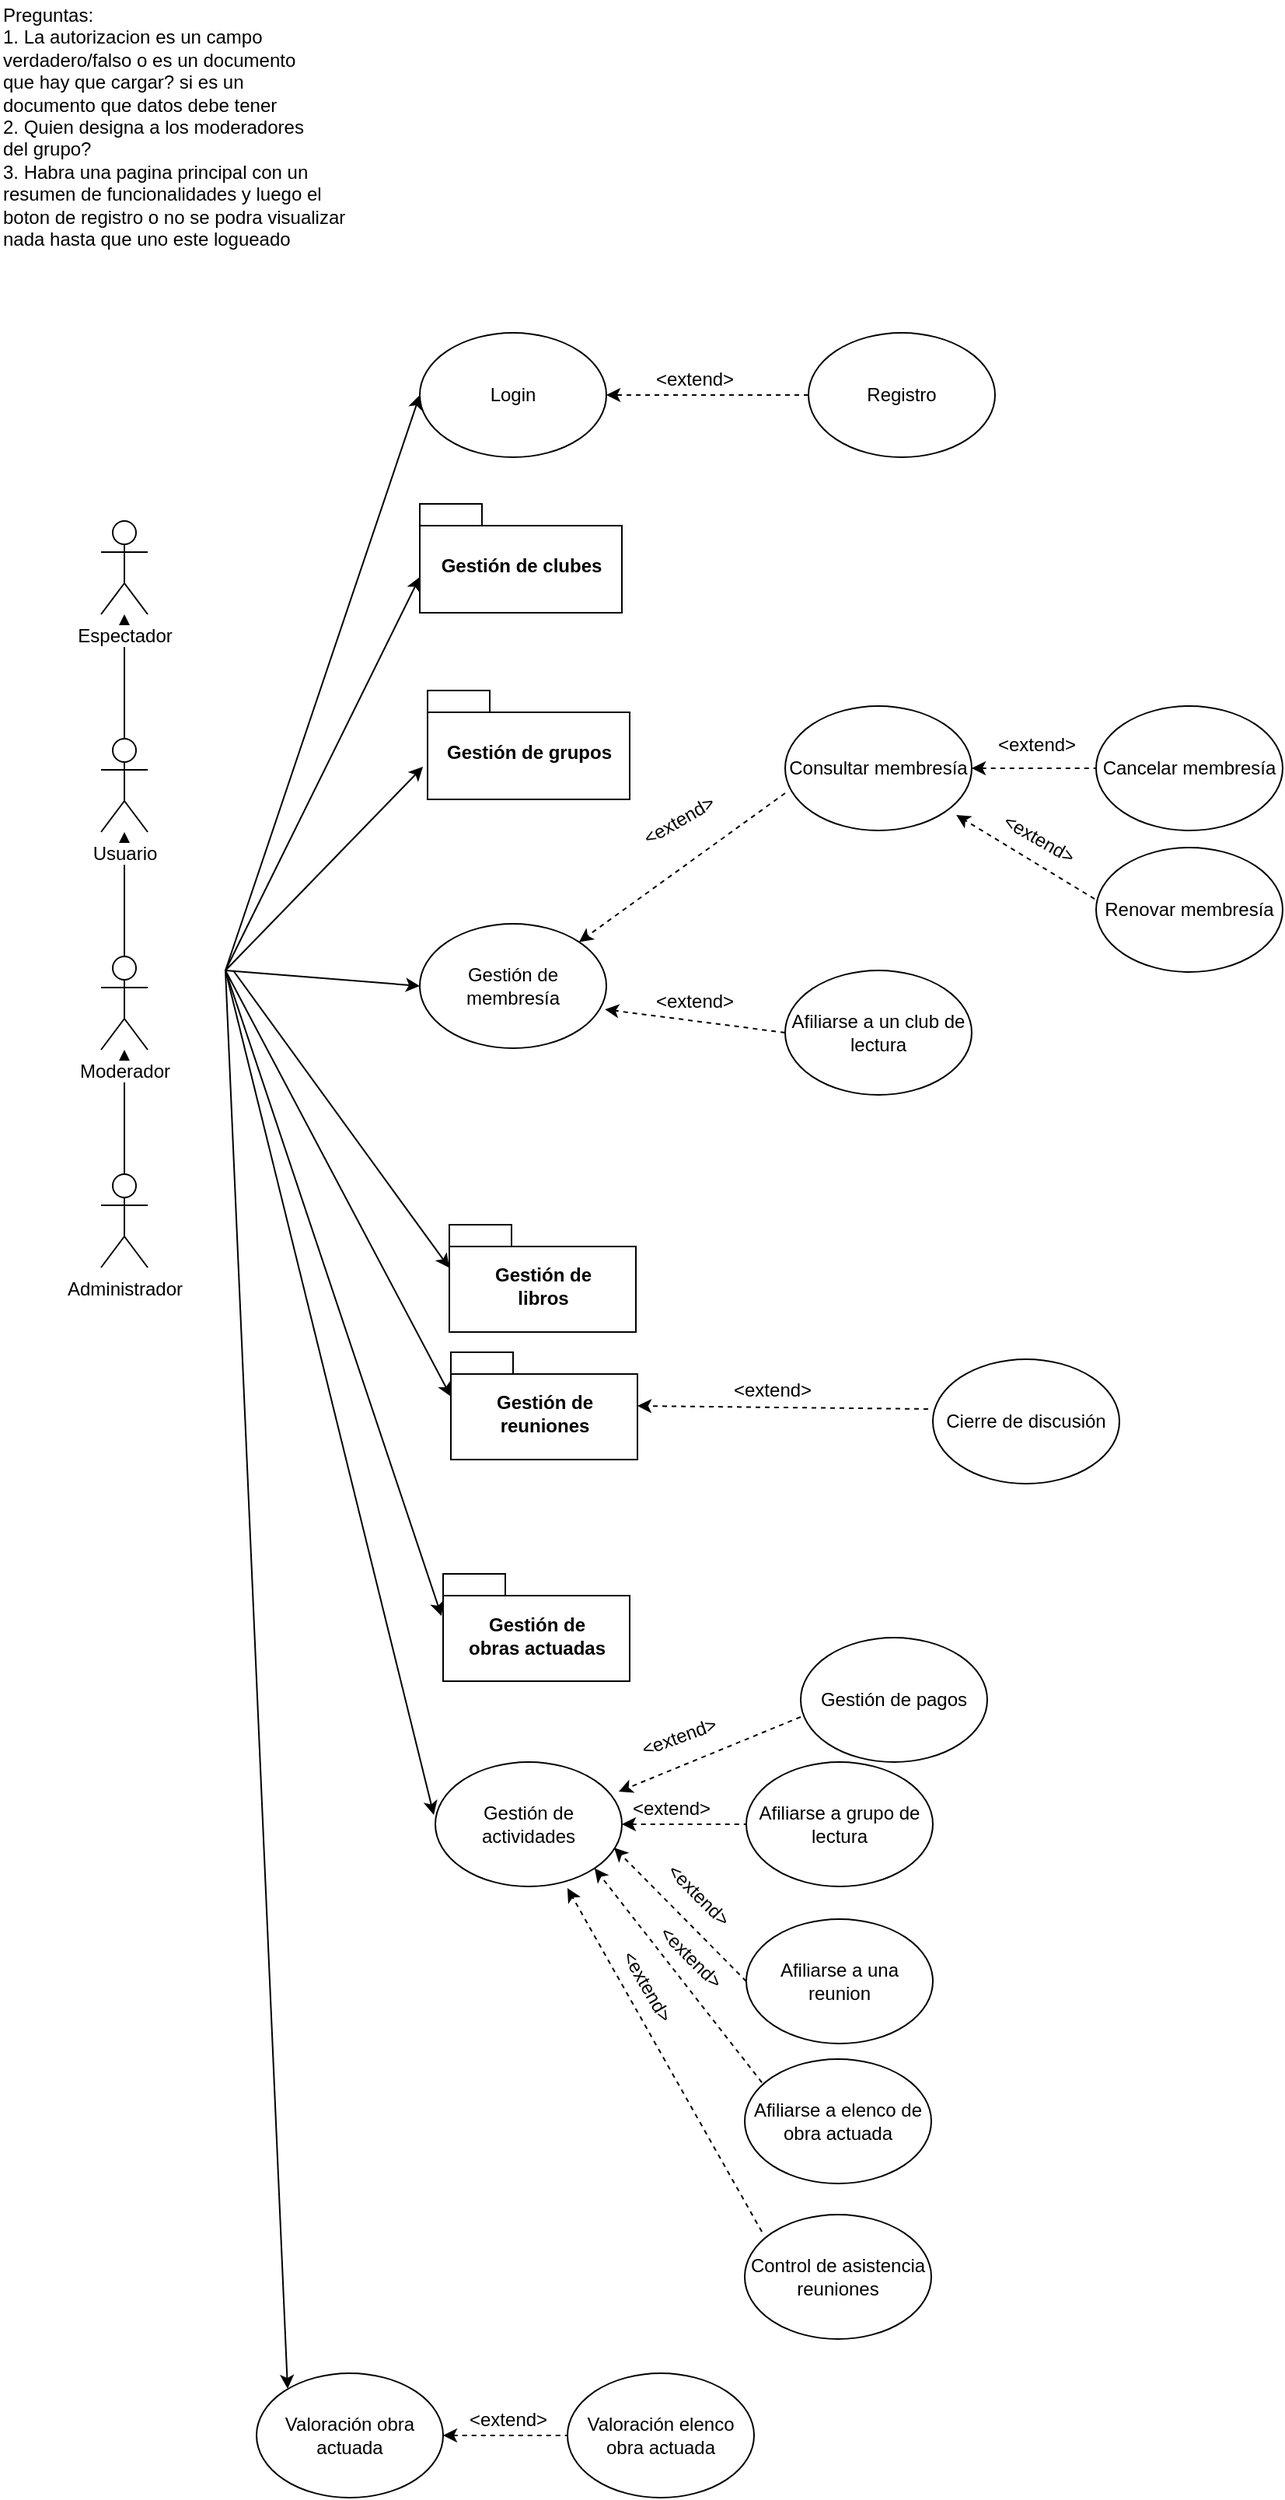 <mxfile version="12.1.0" type="github" pages="1"><diagram id="7vVEWEeUO-7xJplOFc_i" name="Page-1"><mxGraphModel dx="828" dy="451" grid="1" gridSize="10" guides="1" tooltips="1" connect="1" arrows="1" fold="1" page="1" pageScale="1" pageWidth="850" pageHeight="1100" math="0" shadow="0"><root><mxCell id="0"/><mxCell id="1" parent="0"/><mxCell id="04WLmEVgEuAED4mvFsxP-9" value="" style="edgeStyle=orthogonalEdgeStyle;rounded=0;orthogonalLoop=1;jettySize=auto;html=1;endArrow=none;endFill=0;startArrow=classic;startFill=1;" parent="1" source="04WLmEVgEuAED4mvFsxP-1" target="04WLmEVgEuAED4mvFsxP-8" edge="1"><mxGeometry relative="1" as="geometry"/></mxCell><mxCell id="ETPXwlHOhPiQxrrc_ae5-9" value="" style="edgeStyle=orthogonalEdgeStyle;rounded=0;orthogonalLoop=1;jettySize=auto;html=1;" parent="1" source="04WLmEVgEuAED4mvFsxP-1" target="ETPXwlHOhPiQxrrc_ae5-8" edge="1"><mxGeometry relative="1" as="geometry"/></mxCell><mxCell id="04WLmEVgEuAED4mvFsxP-1" value="Usuario" style="shape=umlActor;verticalLabelPosition=bottom;labelBackgroundColor=#ffffff;verticalAlign=top;html=1;outlineConnect=0;" parent="1" vertex="1"><mxGeometry x="80" y="491" width="30" height="60" as="geometry"/></mxCell><mxCell id="ETPXwlHOhPiQxrrc_ae5-8" value="Espectador" style="shape=umlActor;verticalLabelPosition=bottom;labelBackgroundColor=#ffffff;verticalAlign=top;html=1;outlineConnect=0;" parent="1" vertex="1"><mxGeometry x="80" y="351" width="30" height="60" as="geometry"/></mxCell><mxCell id="04WLmEVgEuAED4mvFsxP-24" value="" style="edgeStyle=orthogonalEdgeStyle;rounded=0;orthogonalLoop=1;jettySize=auto;html=1;endArrow=none;endFill=0;startArrow=classic;startFill=1;" parent="1" source="04WLmEVgEuAED4mvFsxP-8" target="04WLmEVgEuAED4mvFsxP-23" edge="1"><mxGeometry relative="1" as="geometry"/></mxCell><mxCell id="04WLmEVgEuAED4mvFsxP-8" value="Moderador" style="shape=umlActor;verticalLabelPosition=bottom;labelBackgroundColor=#ffffff;verticalAlign=top;html=1;outlineConnect=0;" parent="1" vertex="1"><mxGeometry x="80" y="631" width="30" height="60" as="geometry"/></mxCell><mxCell id="04WLmEVgEuAED4mvFsxP-23" value="Administrador" style="shape=umlActor;verticalLabelPosition=bottom;labelBackgroundColor=#ffffff;verticalAlign=top;html=1;outlineConnect=0;" parent="1" vertex="1"><mxGeometry x="80" y="771" width="30" height="60" as="geometry"/></mxCell><mxCell id="04WLmEVgEuAED4mvFsxP-16" value="Preguntas:&lt;br&gt;1. La autorizacion es un campo&amp;nbsp;&lt;br&gt;verdadero/falso o es un documento&lt;br&gt;que hay que cargar? si es un&lt;br&gt;documento que datos debe tener&lt;br&gt;2. Quien designa a los moderadores&lt;br&gt;del grupo?&lt;br&gt;3. Habra una pagina principal con un&lt;br&gt;resumen de funcionalidades y luego el&lt;br&gt;boton de registro o no se podra visualizar&lt;br&gt;nada hasta que&amp;nbsp;uno este logueado" style="text;html=1;resizable=0;points=[];autosize=1;align=left;verticalAlign=top;spacingTop=-4;" parent="1" vertex="1"><mxGeometry x="15" y="16" width="240" height="150" as="geometry"/></mxCell><mxCell id="04WLmEVgEuAED4mvFsxP-17" value="Afiliarse a un club de lectura" style="ellipse;whiteSpace=wrap;html=1;" parent="1" vertex="1"><mxGeometry x="520" y="640" width="120" height="80" as="geometry"/></mxCell><mxCell id="04WLmEVgEuAED4mvFsxP-28" value="Cierre de discusión" style="ellipse;whiteSpace=wrap;html=1;" parent="1" vertex="1"><mxGeometry x="615" y="890" width="120" height="80" as="geometry"/></mxCell><mxCell id="ETPXwlHOhPiQxrrc_ae5-11" value="" style="edgeStyle=orthogonalEdgeStyle;rounded=0;orthogonalLoop=1;jettySize=auto;html=1;startArrow=classic;startFill=1;endArrow=none;endFill=0;dashed=1;" parent="1" source="04WLmEVgEuAED4mvFsxP-30" target="ETPXwlHOhPiQxrrc_ae5-10" edge="1"><mxGeometry relative="1" as="geometry"/></mxCell><mxCell id="04WLmEVgEuAED4mvFsxP-30" value="Gestión de actividades" style="ellipse;whiteSpace=wrap;html=1;" parent="1" vertex="1"><mxGeometry x="295" y="1149" width="120" height="80" as="geometry"/></mxCell><mxCell id="ETPXwlHOhPiQxrrc_ae5-10" value="Afiliarse a grupo de lectura" style="ellipse;whiteSpace=wrap;html=1;" parent="1" vertex="1"><mxGeometry x="495" y="1149" width="120" height="80" as="geometry"/></mxCell><mxCell id="04WLmEVgEuAED4mvFsxP-32" value="Login" style="ellipse;whiteSpace=wrap;html=1;" parent="1" vertex="1"><mxGeometry x="285" y="230" width="120" height="80" as="geometry"/></mxCell><mxCell id="04WLmEVgEuAED4mvFsxP-33" value="Registro" style="ellipse;whiteSpace=wrap;html=1;" parent="1" vertex="1"><mxGeometry x="535" y="230" width="120" height="80" as="geometry"/></mxCell><mxCell id="04WLmEVgEuAED4mvFsxP-34" value="" style="endArrow=classic;html=1;entryX=0;entryY=0.5;entryDx=0;entryDy=0;" parent="1" edge="1"><mxGeometry width="50" height="50" relative="1" as="geometry"><mxPoint x="160" y="640" as="sourcePoint"/><mxPoint x="285" y="387" as="targetPoint"/></mxGeometry></mxCell><mxCell id="04WLmEVgEuAED4mvFsxP-35" value="" style="endArrow=classic;html=1;entryX=0.017;entryY=0.613;entryDx=0;entryDy=0;entryPerimeter=0;" parent="1" edge="1"><mxGeometry width="50" height="50" relative="1" as="geometry"><mxPoint x="160" y="640" as="sourcePoint"/><mxPoint x="287.04" y="509.04" as="targetPoint"/></mxGeometry></mxCell><mxCell id="04WLmEVgEuAED4mvFsxP-37" value="" style="endArrow=classic;html=1;entryX=0;entryY=0;entryDx=0;entryDy=27.75;entryPerimeter=0;" parent="1" target="0Y-bjGdbtd6ZEWpv4-Ap-7" edge="1"><mxGeometry width="50" height="50" relative="1" as="geometry"><mxPoint x="165" y="640" as="sourcePoint"/><mxPoint x="300" y="800" as="targetPoint"/></mxGeometry></mxCell><mxCell id="04WLmEVgEuAED4mvFsxP-38" value="" style="endArrow=classic;html=1;entryX=0;entryY=0.5;entryDx=0;entryDy=0;" parent="1" target="04WLmEVgEuAED4mvFsxP-32" edge="1"><mxGeometry width="50" height="50" relative="1" as="geometry"><mxPoint x="160" y="640" as="sourcePoint"/><mxPoint x="295" y="1380" as="targetPoint"/></mxGeometry></mxCell><mxCell id="04WLmEVgEuAED4mvFsxP-39" value="" style="endArrow=classic;html=1;entryX=-0.008;entryY=0.425;entryDx=0;entryDy=0;entryPerimeter=0;" parent="1" target="04WLmEVgEuAED4mvFsxP-30" edge="1"><mxGeometry width="50" height="50" relative="1" as="geometry"><mxPoint x="160" y="640" as="sourcePoint"/><mxPoint x="310" y="1350" as="targetPoint"/></mxGeometry></mxCell><mxCell id="04WLmEVgEuAED4mvFsxP-40" value="" style="endArrow=classic;html=1;entryX=0;entryY=0.425;entryDx=0;entryDy=0;entryPerimeter=0;" parent="1" edge="1"><mxGeometry width="50" height="50" relative="1" as="geometry"><mxPoint x="160" y="640" as="sourcePoint"/><mxPoint x="305" y="914" as="targetPoint"/></mxGeometry></mxCell><mxCell id="04WLmEVgEuAED4mvFsxP-41" value="" style="endArrow=classic;html=1;entryX=0.033;entryY=0.338;entryDx=0;entryDy=0;entryPerimeter=0;" parent="1" edge="1"><mxGeometry width="50" height="50" relative="1" as="geometry"><mxPoint x="160" y="640" as="sourcePoint"/><mxPoint x="298.96" y="1055.04" as="targetPoint"/></mxGeometry></mxCell><mxCell id="04WLmEVgEuAED4mvFsxP-42" value="" style="endArrow=classic;html=1;exitX=0;exitY=0.5;exitDx=0;exitDy=0;entryX=0.992;entryY=0.688;entryDx=0;entryDy=0;entryPerimeter=0;dashed=1;" parent="1" source="04WLmEVgEuAED4mvFsxP-17" edge="1" target="ETPXwlHOhPiQxrrc_ae5-1"><mxGeometry width="50" height="50" relative="1" as="geometry"><mxPoint x="415" y="640" as="sourcePoint"/><mxPoint x="405" y="610" as="targetPoint"/></mxGeometry></mxCell><mxCell id="04WLmEVgEuAED4mvFsxP-45" value="" style="endArrow=classic;html=1;exitX=-0.025;exitY=0.4;exitDx=0;exitDy=0;dashed=1;entryX=1;entryY=0.5;entryDx=0;entryDy=0;exitPerimeter=0;" parent="1" source="04WLmEVgEuAED4mvFsxP-28" edge="1"><mxGeometry width="50" height="50" relative="1" as="geometry"><mxPoint x="545" y="860" as="sourcePoint"/><mxPoint x="425" y="920" as="targetPoint"/></mxGeometry></mxCell><mxCell id="04WLmEVgEuAED4mvFsxP-48" value="" style="endArrow=classic;html=1;exitX=0;exitY=0.5;exitDx=0;exitDy=0;dashed=1;entryX=1;entryY=0.5;entryDx=0;entryDy=0;" parent="1" source="04WLmEVgEuAED4mvFsxP-33" target="04WLmEVgEuAED4mvFsxP-32" edge="1"><mxGeometry width="50" height="50" relative="1" as="geometry"><mxPoint x="515" y="394" as="sourcePoint"/><mxPoint x="385" y="362" as="targetPoint"/></mxGeometry></mxCell><mxCell id="04WLmEVgEuAED4mvFsxP-49" value="&amp;lt;extend&amp;gt;" style="text;html=1;resizable=0;points=[];autosize=1;align=left;verticalAlign=top;spacingTop=-4;rotation=0;" parent="1" vertex="1"><mxGeometry x="435" y="650" width="70" height="20" as="geometry"/></mxCell><mxCell id="04WLmEVgEuAED4mvFsxP-50" value="&amp;lt;extend&amp;gt;" style="text;html=1;resizable=0;points=[];autosize=1;align=left;verticalAlign=top;spacingTop=-4;rotation=0;" parent="1" vertex="1"><mxGeometry x="655" y="485" width="70" height="20" as="geometry"/></mxCell><mxCell id="04WLmEVgEuAED4mvFsxP-52" value="&amp;lt;extend&amp;gt;" style="text;html=1;resizable=0;points=[];autosize=1;align=left;verticalAlign=top;spacingTop=-4;" parent="1" vertex="1"><mxGeometry x="485" y="900" width="70" height="20" as="geometry"/></mxCell><mxCell id="04WLmEVgEuAED4mvFsxP-54" value="&amp;lt;extend&amp;gt;" style="text;html=1;resizable=0;points=[];autosize=1;align=left;verticalAlign=top;spacingTop=-4;" parent="1" vertex="1"><mxGeometry x="435" y="250" width="70" height="20" as="geometry"/></mxCell><mxCell id="0Y-bjGdbtd6ZEWpv4-Ap-3" value="Gestión de clubes" style="shape=folder;fontStyle=1;spacingTop=10;tabWidth=40;tabHeight=14;tabPosition=left;html=1;" parent="1" vertex="1"><mxGeometry x="285" y="340" width="130" height="70" as="geometry"/></mxCell><mxCell id="0Y-bjGdbtd6ZEWpv4-Ap-4" value="Gestión de grupos" style="shape=folder;fontStyle=1;spacingTop=10;tabWidth=40;tabHeight=14;tabPosition=left;html=1;" parent="1" vertex="1"><mxGeometry x="290" y="460" width="130" height="70" as="geometry"/></mxCell><mxCell id="0Y-bjGdbtd6ZEWpv4-Ap-7" value="Gestión de &lt;br&gt;libros" style="shape=folder;fontStyle=1;spacingTop=10;tabWidth=40;tabHeight=14;tabPosition=left;html=1;" parent="1" vertex="1"><mxGeometry x="304" y="803.5" width="120" height="69" as="geometry"/></mxCell><mxCell id="0Y-bjGdbtd6ZEWpv4-Ap-8" value="Gestión de &lt;br&gt;reuniones" style="shape=folder;fontStyle=1;spacingTop=10;tabWidth=40;tabHeight=14;tabPosition=left;html=1;" parent="1" vertex="1"><mxGeometry x="305" y="885.5" width="120" height="69" as="geometry"/></mxCell><mxCell id="0Y-bjGdbtd6ZEWpv4-Ap-9" value="Gestión de &lt;br&gt;obras actuadas" style="shape=folder;fontStyle=1;spacingTop=10;tabWidth=40;tabHeight=14;tabPosition=left;html=1;" parent="1" vertex="1"><mxGeometry x="300" y="1028" width="120" height="69" as="geometry"/></mxCell><mxCell id="ArpV-_lZakaA3he8N70_-2" value="" style="endArrow=classic;html=1;entryX=0;entryY=0.5;entryDx=0;entryDy=0;" parent="1" edge="1" target="ETPXwlHOhPiQxrrc_ae5-1"><mxGeometry width="50" height="50" relative="1" as="geometry"><mxPoint x="160" y="640" as="sourcePoint"/><mxPoint x="285" y="622.5" as="targetPoint"/></mxGeometry></mxCell><mxCell id="ETPXwlHOhPiQxrrc_ae5-1" value="Gestión de membresía" style="ellipse;whiteSpace=wrap;html=1;" parent="1" vertex="1"><mxGeometry x="285" y="610" width="120" height="80" as="geometry"/></mxCell><mxCell id="ETPXwlHOhPiQxrrc_ae5-2" value="" style="endArrow=classic;html=1;entryX=0.917;entryY=0.875;entryDx=0;entryDy=0;dashed=1;exitX=-0.008;exitY=0.413;exitDx=0;exitDy=0;exitPerimeter=0;entryPerimeter=0;" parent="1" target="ETPXwlHOhPiQxrrc_ae5-4" edge="1" source="ETPXwlHOhPiQxrrc_ae5-3"><mxGeometry width="50" height="50" relative="1" as="geometry"><mxPoint x="430" y="720" as="sourcePoint"/><mxPoint x="415" y="620" as="targetPoint"/></mxGeometry></mxCell><mxCell id="ETPXwlHOhPiQxrrc_ae5-3" value="Renovar membresía" style="ellipse;whiteSpace=wrap;html=1;" parent="1" vertex="1"><mxGeometry x="720" y="561" width="120" height="80" as="geometry"/></mxCell><mxCell id="asgKJ6LU_czhYfZJvd0D-2" value="" style="edgeStyle=orthogonalEdgeStyle;rounded=0;orthogonalLoop=1;jettySize=auto;html=1;endArrow=none;endFill=0;startArrow=classic;startFill=1;dashed=1;" edge="1" parent="1" source="ETPXwlHOhPiQxrrc_ae5-4" target="asgKJ6LU_czhYfZJvd0D-1"><mxGeometry relative="1" as="geometry"/></mxCell><mxCell id="ETPXwlHOhPiQxrrc_ae5-4" value="Consultar membresía" style="ellipse;whiteSpace=wrap;html=1;" parent="1" vertex="1"><mxGeometry x="520" y="470" width="120" height="80" as="geometry"/></mxCell><mxCell id="asgKJ6LU_czhYfZJvd0D-1" value="Cancelar membresía" style="ellipse;whiteSpace=wrap;html=1;" vertex="1" parent="1"><mxGeometry x="720" y="470" width="120" height="80" as="geometry"/></mxCell><mxCell id="ETPXwlHOhPiQxrrc_ae5-5" value="" style="endArrow=classic;html=1;exitX=0;exitY=0.7;exitDx=0;exitDy=0;entryX=1;entryY=0;entryDx=0;entryDy=0;dashed=1;exitPerimeter=0;" parent="1" source="ETPXwlHOhPiQxrrc_ae5-4" target="ETPXwlHOhPiQxrrc_ae5-1" edge="1"><mxGeometry width="50" height="50" relative="1" as="geometry"><mxPoint x="505" y="610" as="sourcePoint"/><mxPoint x="415" y="620" as="targetPoint"/></mxGeometry></mxCell><mxCell id="ETPXwlHOhPiQxrrc_ae5-6" value="&amp;lt;extend&amp;gt;" style="text;html=1;resizable=0;points=[];autosize=1;align=left;verticalAlign=top;spacingTop=-4;rotation=-30;" parent="1" vertex="1"><mxGeometry x="424" y="530" width="70" height="20" as="geometry"/></mxCell><mxCell id="ETPXwlHOhPiQxrrc_ae5-7" value="&amp;lt;extend&amp;gt;" style="text;html=1;resizable=0;points=[];autosize=1;align=left;verticalAlign=top;spacingTop=-4;rotation=30;" parent="1" vertex="1"><mxGeometry x="655" y="550" width="70" height="20" as="geometry"/></mxCell><mxCell id="ETPXwlHOhPiQxrrc_ae5-13" value="Afiliarse a una reunion" style="ellipse;whiteSpace=wrap;html=1;" parent="1" vertex="1"><mxGeometry x="495" y="1250" width="120" height="80" as="geometry"/></mxCell><mxCell id="ETPXwlHOhPiQxrrc_ae5-14" value="Afiliarse a elenco de obra actuada" style="ellipse;whiteSpace=wrap;html=1;" parent="1" vertex="1"><mxGeometry x="494" y="1340" width="120" height="80" as="geometry"/></mxCell><mxCell id="ETPXwlHOhPiQxrrc_ae5-15" value="Control de asistencia reuniones" style="ellipse;whiteSpace=wrap;html=1;" parent="1" vertex="1"><mxGeometry x="494" y="1440" width="120" height="80" as="geometry"/></mxCell><mxCell id="ETPXwlHOhPiQxrrc_ae5-17" value="" style="endArrow=classic;html=1;exitX=0;exitY=0.5;exitDx=0;exitDy=0;dashed=1;entryX=0.958;entryY=0.688;entryDx=0;entryDy=0;entryPerimeter=0;" parent="1" source="ETPXwlHOhPiQxrrc_ae5-13" target="04WLmEVgEuAED4mvFsxP-30" edge="1"><mxGeometry width="50" height="50" relative="1" as="geometry"><mxPoint x="522" y="1247.5" as="sourcePoint"/><mxPoint x="404.96" y="1210.54" as="targetPoint"/></mxGeometry></mxCell><mxCell id="ETPXwlHOhPiQxrrc_ae5-18" value="" style="endArrow=classic;html=1;exitX=0.092;exitY=0.188;exitDx=0;exitDy=0;dashed=1;entryX=1;entryY=1;entryDx=0;entryDy=0;exitPerimeter=0;" parent="1" source="ETPXwlHOhPiQxrrc_ae5-14" target="04WLmEVgEuAED4mvFsxP-30" edge="1"><mxGeometry width="50" height="50" relative="1" as="geometry"><mxPoint x="505" y="1300" as="sourcePoint"/><mxPoint x="419.96" y="1214.04" as="targetPoint"/></mxGeometry></mxCell><mxCell id="ETPXwlHOhPiQxrrc_ae5-19" value="" style="endArrow=classic;html=1;exitX=0.092;exitY=0.138;exitDx=0;exitDy=0;dashed=1;entryX=0.708;entryY=1.013;entryDx=0;entryDy=0;exitPerimeter=0;entryPerimeter=0;" parent="1" source="ETPXwlHOhPiQxrrc_ae5-15" target="04WLmEVgEuAED4mvFsxP-30" edge="1"><mxGeometry width="50" height="50" relative="1" as="geometry"><mxPoint x="515.04" y="1365.04" as="sourcePoint"/><mxPoint x="407.426" y="1227.284" as="targetPoint"/></mxGeometry></mxCell><mxCell id="ETPXwlHOhPiQxrrc_ae5-20" value="" style="endArrow=classic;html=1;" parent="1" edge="1"><mxGeometry width="50" height="50" relative="1" as="geometry"><mxPoint x="160" y="640" as="sourcePoint"/><mxPoint x="200" y="1552" as="targetPoint"/></mxGeometry></mxCell><mxCell id="ETPXwlHOhPiQxrrc_ae5-23" value="" style="edgeStyle=orthogonalEdgeStyle;rounded=0;orthogonalLoop=1;jettySize=auto;html=1;dashed=1;startArrow=classic;startFill=1;endArrow=none;endFill=0;" parent="1" source="ETPXwlHOhPiQxrrc_ae5-21" target="ETPXwlHOhPiQxrrc_ae5-22" edge="1"><mxGeometry relative="1" as="geometry"/></mxCell><mxCell id="ETPXwlHOhPiQxrrc_ae5-21" value="Valoración obra actuada" style="ellipse;whiteSpace=wrap;html=1;" parent="1" vertex="1"><mxGeometry x="180" y="1542" width="120" height="80" as="geometry"/></mxCell><mxCell id="ETPXwlHOhPiQxrrc_ae5-22" value="Valoración elenco obra actuada" style="ellipse;whiteSpace=wrap;html=1;" parent="1" vertex="1"><mxGeometry x="380" y="1542" width="120" height="80" as="geometry"/></mxCell><mxCell id="ETPXwlHOhPiQxrrc_ae5-24" value="&amp;lt;extend&amp;gt;" style="text;html=1;resizable=0;points=[];autosize=1;align=left;verticalAlign=top;spacingTop=-4;" parent="1" vertex="1"><mxGeometry x="420" y="1169" width="70" height="20" as="geometry"/></mxCell><mxCell id="ETPXwlHOhPiQxrrc_ae5-25" value="&amp;lt;extend&amp;gt;" style="text;html=1;resizable=0;points=[];autosize=1;align=left;verticalAlign=top;spacingTop=-4;rotation=45;" parent="1" vertex="1"><mxGeometry x="435" y="1230" width="70" height="20" as="geometry"/></mxCell><mxCell id="ETPXwlHOhPiQxrrc_ae5-26" value="&amp;lt;extend&amp;gt;" style="text;html=1;resizable=0;points=[];autosize=1;align=left;verticalAlign=top;spacingTop=-4;rotation=45;" parent="1" vertex="1"><mxGeometry x="430" y="1270" width="70" height="20" as="geometry"/></mxCell><mxCell id="ETPXwlHOhPiQxrrc_ae5-27" value="&amp;lt;extend&amp;gt;" style="text;html=1;resizable=0;points=[];autosize=1;align=left;verticalAlign=top;spacingTop=-4;rotation=60;" parent="1" vertex="1"><mxGeometry x="400" y="1290" width="70" height="20" as="geometry"/></mxCell><mxCell id="ETPXwlHOhPiQxrrc_ae5-28" value="&amp;lt;extend&amp;gt;" style="text;html=1;resizable=0;points=[];autosize=1;align=left;verticalAlign=top;spacingTop=-4;" parent="1" vertex="1"><mxGeometry x="315" y="1562" width="70" height="20" as="geometry"/></mxCell><mxCell id="asgKJ6LU_czhYfZJvd0D-3" value="" style="endArrow=classic;html=1;dashed=1;entryX=0.983;entryY=0.238;entryDx=0;entryDy=0;entryPerimeter=0;" edge="1" parent="1" target="04WLmEVgEuAED4mvFsxP-30"><mxGeometry width="50" height="50" relative="1" as="geometry"><mxPoint x="530" y="1120" as="sourcePoint"/><mxPoint x="419.96" y="1214.04" as="targetPoint"/></mxGeometry></mxCell><mxCell id="asgKJ6LU_czhYfZJvd0D-4" value="&amp;lt;extend&amp;gt;" style="text;html=1;resizable=0;points=[];autosize=1;align=left;verticalAlign=top;spacingTop=-4;rotation=-20;" vertex="1" parent="1"><mxGeometry x="424" y="1120" width="70" height="20" as="geometry"/></mxCell><mxCell id="asgKJ6LU_czhYfZJvd0D-5" value="Gestión de pagos" style="ellipse;whiteSpace=wrap;html=1;" vertex="1" parent="1"><mxGeometry x="530" y="1069" width="120" height="80" as="geometry"/></mxCell></root></mxGraphModel></diagram></mxfile>